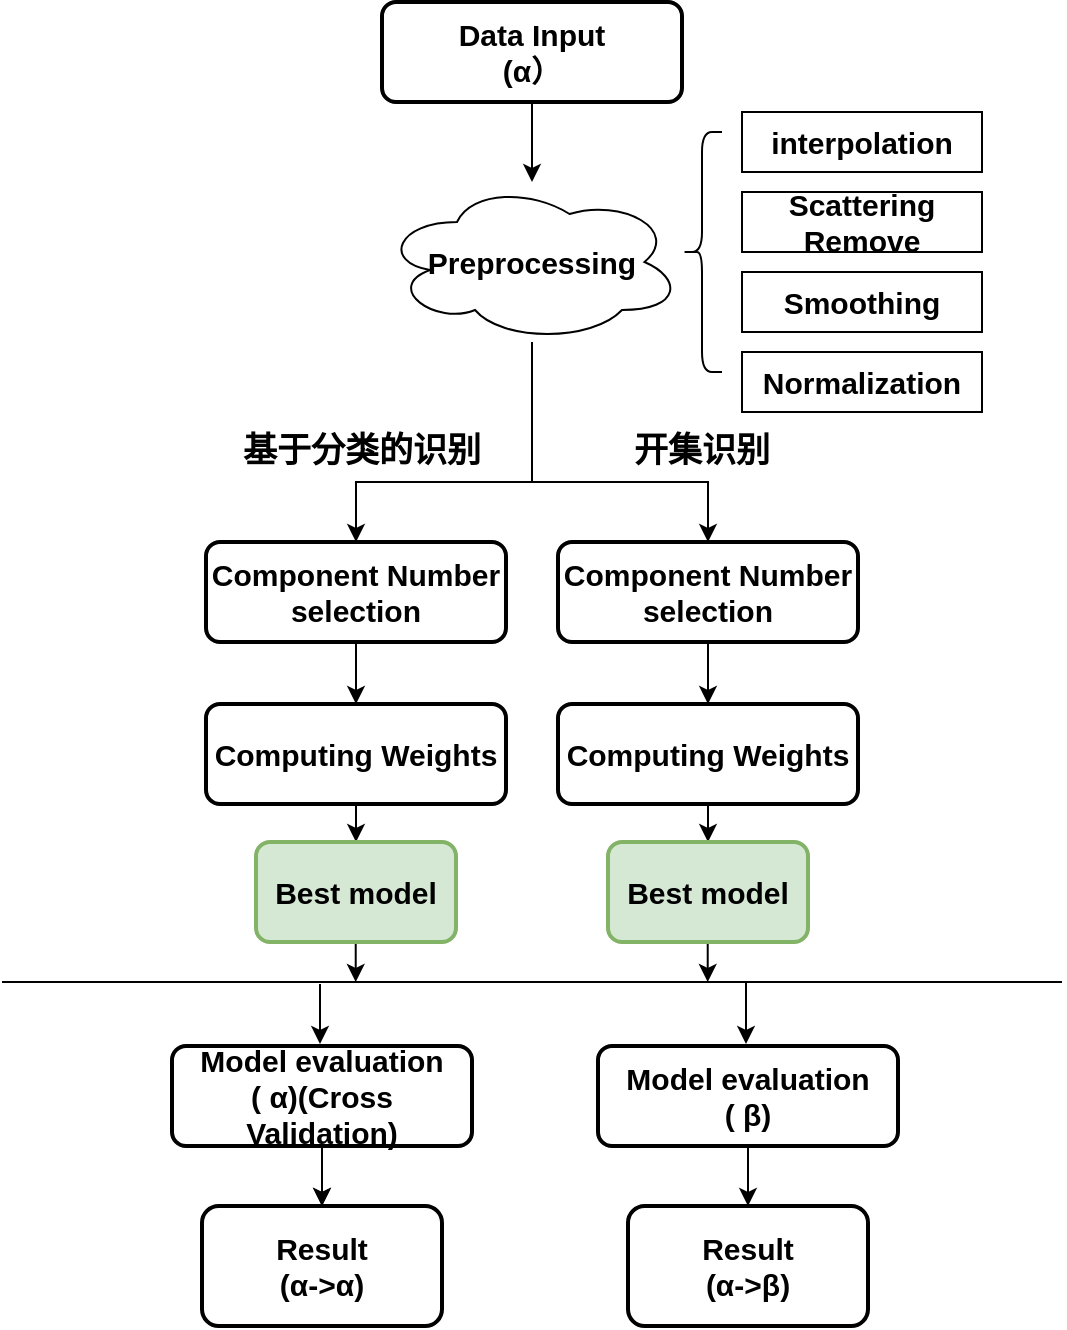 <mxfile version="21.7.2" type="github">
  <diagram name="第 1 页" id="fnBkCTot6Ez0o81d7CIG">
    <mxGraphModel dx="496" dy="1459" grid="1" gridSize="10" guides="1" tooltips="1" connect="1" arrows="1" fold="1" page="1" pageScale="1" pageWidth="827" pageHeight="1169" math="0" shadow="0">
      <root>
        <mxCell id="0" />
        <mxCell id="1" parent="0" />
        <mxCell id="kYNa-zEm1gCkG2qr6x2S-17" value="" style="edgeStyle=orthogonalEdgeStyle;rounded=0;orthogonalLoop=1;jettySize=auto;html=1;fontSize=15;fontStyle=1" parent="1" source="kYNa-zEm1gCkG2qr6x2S-15" target="kYNa-zEm1gCkG2qr6x2S-16" edge="1">
          <mxGeometry relative="1" as="geometry" />
        </mxCell>
        <mxCell id="kYNa-zEm1gCkG2qr6x2S-15" value="Data Input&lt;br style=&quot;font-size: 15px;&quot;&gt;(α）" style="rounded=1;whiteSpace=wrap;html=1;absoluteArcSize=1;arcSize=14;strokeWidth=2;fontSize=15;fontStyle=1" parent="1" vertex="1">
          <mxGeometry x="330" y="80" width="150" height="50" as="geometry" />
        </mxCell>
        <mxCell id="kYNa-zEm1gCkG2qr6x2S-50" value="" style="edgeStyle=orthogonalEdgeStyle;rounded=0;orthogonalLoop=1;jettySize=auto;html=1;fontSize=15;fontStyle=1" parent="1" source="kYNa-zEm1gCkG2qr6x2S-16" target="kYNa-zEm1gCkG2qr6x2S-28" edge="1">
          <mxGeometry relative="1" as="geometry">
            <Array as="points">
              <mxPoint x="405" y="320" />
              <mxPoint x="493" y="320" />
            </Array>
          </mxGeometry>
        </mxCell>
        <mxCell id="kYNa-zEm1gCkG2qr6x2S-16" value="Preprocessing" style="ellipse;shape=cloud;whiteSpace=wrap;html=1;fontSize=15;fontStyle=1" parent="1" vertex="1">
          <mxGeometry x="330" y="170" width="150" height="80" as="geometry" />
        </mxCell>
        <mxCell id="kYNa-zEm1gCkG2qr6x2S-18" value="" style="shape=curlyBracket;whiteSpace=wrap;html=1;rounded=1;labelPosition=left;verticalLabelPosition=middle;align=right;verticalAlign=middle;fontSize=15;fontStyle=1" parent="1" vertex="1">
          <mxGeometry x="480" y="145" width="20" height="120" as="geometry" />
        </mxCell>
        <mxCell id="kYNa-zEm1gCkG2qr6x2S-19" value="interpolation" style="rounded=0;whiteSpace=wrap;html=1;fontSize=15;fontStyle=1" parent="1" vertex="1">
          <mxGeometry x="510" y="135" width="120" height="30" as="geometry" />
        </mxCell>
        <mxCell id="kYNa-zEm1gCkG2qr6x2S-20" value="Scattering Remove" style="rounded=0;whiteSpace=wrap;html=1;fontSize=15;fontStyle=1" parent="1" vertex="1">
          <mxGeometry x="510" y="175" width="120" height="30" as="geometry" />
        </mxCell>
        <mxCell id="kYNa-zEm1gCkG2qr6x2S-21" value="Normalization" style="rounded=0;whiteSpace=wrap;html=1;fontSize=15;fontStyle=1" parent="1" vertex="1">
          <mxGeometry x="510" y="255" width="120" height="30" as="geometry" />
        </mxCell>
        <mxCell id="kYNa-zEm1gCkG2qr6x2S-22" value="Smoothing" style="rounded=0;whiteSpace=wrap;html=1;fontSize=15;fontStyle=1" parent="1" vertex="1">
          <mxGeometry x="510" y="215" width="120" height="30" as="geometry" />
        </mxCell>
        <mxCell id="kYNa-zEm1gCkG2qr6x2S-39" value="" style="edgeStyle=orthogonalEdgeStyle;rounded=0;orthogonalLoop=1;jettySize=auto;html=1;fontSize=15;fontStyle=1" parent="1" source="kYNa-zEm1gCkG2qr6x2S-27" target="kYNa-zEm1gCkG2qr6x2S-37" edge="1">
          <mxGeometry relative="1" as="geometry" />
        </mxCell>
        <mxCell id="kYNa-zEm1gCkG2qr6x2S-27" value="Component Number&lt;br style=&quot;border-color: var(--border-color); font-size: 15px;&quot;&gt;selection" style="rounded=1;whiteSpace=wrap;html=1;absoluteArcSize=1;arcSize=14;strokeWidth=2;fontSize=15;fontStyle=1" parent="1" vertex="1">
          <mxGeometry x="242" y="350" width="150" height="50" as="geometry" />
        </mxCell>
        <mxCell id="kYNa-zEm1gCkG2qr6x2S-41" value="" style="edgeStyle=orthogonalEdgeStyle;rounded=0;orthogonalLoop=1;jettySize=auto;html=1;fontSize=15;fontStyle=1" parent="1" source="kYNa-zEm1gCkG2qr6x2S-28" target="kYNa-zEm1gCkG2qr6x2S-40" edge="1">
          <mxGeometry relative="1" as="geometry" />
        </mxCell>
        <mxCell id="kYNa-zEm1gCkG2qr6x2S-28" value="Component Number&lt;br style=&quot;border-color: var(--border-color); font-size: 15px;&quot;&gt;selection" style="rounded=1;whiteSpace=wrap;html=1;absoluteArcSize=1;arcSize=14;strokeWidth=2;fontSize=15;fontStyle=1" parent="1" vertex="1">
          <mxGeometry x="418" y="350" width="150" height="50" as="geometry" />
        </mxCell>
        <mxCell id="kYNa-zEm1gCkG2qr6x2S-58" value="" style="edgeStyle=orthogonalEdgeStyle;rounded=0;orthogonalLoop=1;jettySize=auto;html=1;fontSize=15;fontStyle=1" parent="1" source="kYNa-zEm1gCkG2qr6x2S-37" target="kYNa-zEm1gCkG2qr6x2S-48" edge="1">
          <mxGeometry relative="1" as="geometry" />
        </mxCell>
        <mxCell id="kYNa-zEm1gCkG2qr6x2S-37" value="Computing Weights" style="rounded=1;whiteSpace=wrap;html=1;absoluteArcSize=1;arcSize=14;strokeWidth=2;fontSize=15;fontStyle=1" parent="1" vertex="1">
          <mxGeometry x="242" y="431" width="150" height="50" as="geometry" />
        </mxCell>
        <mxCell id="kYNa-zEm1gCkG2qr6x2S-57" value="" style="edgeStyle=orthogonalEdgeStyle;rounded=0;orthogonalLoop=1;jettySize=auto;html=1;fontSize=15;fontStyle=1" parent="1" source="kYNa-zEm1gCkG2qr6x2S-40" target="kYNa-zEm1gCkG2qr6x2S-49" edge="1">
          <mxGeometry relative="1" as="geometry" />
        </mxCell>
        <mxCell id="kYNa-zEm1gCkG2qr6x2S-40" value="Computing Weights" style="rounded=1;whiteSpace=wrap;html=1;absoluteArcSize=1;arcSize=14;strokeWidth=2;fontSize=15;fontStyle=1" parent="1" vertex="1">
          <mxGeometry x="418" y="431" width="150" height="50" as="geometry" />
        </mxCell>
        <mxCell id="kYNa-zEm1gCkG2qr6x2S-48" value="Best model" style="rounded=1;whiteSpace=wrap;html=1;absoluteArcSize=1;arcSize=14;strokeWidth=2;fillColor=#d5e8d4;strokeColor=#82b366;fontSize=15;fontStyle=1" parent="1" vertex="1">
          <mxGeometry x="267" y="500" width="100" height="50" as="geometry" />
        </mxCell>
        <mxCell id="kYNa-zEm1gCkG2qr6x2S-49" value="Best model" style="rounded=1;whiteSpace=wrap;html=1;absoluteArcSize=1;arcSize=14;strokeWidth=2;fillColor=#d5e8d4;strokeColor=#82b366;fontSize=15;fontStyle=1" parent="1" vertex="1">
          <mxGeometry x="443" y="500" width="100" height="50" as="geometry" />
        </mxCell>
        <mxCell id="kYNa-zEm1gCkG2qr6x2S-53" value="" style="edgeStyle=orthogonalEdgeStyle;rounded=0;orthogonalLoop=1;jettySize=auto;html=1;entryX=0.5;entryY=0;entryDx=0;entryDy=0;fontSize=15;fontStyle=1" parent="1" target="kYNa-zEm1gCkG2qr6x2S-27" edge="1">
          <mxGeometry relative="1" as="geometry">
            <mxPoint x="410" y="320" as="sourcePoint" />
            <mxPoint x="503" y="360" as="targetPoint" />
            <Array as="points">
              <mxPoint x="317" y="320" />
            </Array>
          </mxGeometry>
        </mxCell>
        <mxCell id="kYNa-zEm1gCkG2qr6x2S-66" value="" style="edgeStyle=orthogonalEdgeStyle;rounded=0;orthogonalLoop=1;jettySize=auto;html=1;fontSize=15;fontStyle=1" parent="1" source="kYNa-zEm1gCkG2qr6x2S-61" target="kYNa-zEm1gCkG2qr6x2S-65" edge="1">
          <mxGeometry relative="1" as="geometry" />
        </mxCell>
        <mxCell id="kYNa-zEm1gCkG2qr6x2S-61" value="Model evaluation&lt;br style=&quot;font-size: 15px;&quot;&gt;(&amp;nbsp;β)" style="rounded=1;whiteSpace=wrap;html=1;absoluteArcSize=1;arcSize=14;strokeWidth=2;fontSize=15;fontStyle=1" parent="1" vertex="1">
          <mxGeometry x="438" y="602" width="150" height="50" as="geometry" />
        </mxCell>
        <mxCell id="kYNa-zEm1gCkG2qr6x2S-64" value="" style="edgeStyle=orthogonalEdgeStyle;rounded=0;orthogonalLoop=1;jettySize=auto;html=1;fontSize=15;fontStyle=1" parent="1" source="kYNa-zEm1gCkG2qr6x2S-62" target="kYNa-zEm1gCkG2qr6x2S-63" edge="1">
          <mxGeometry relative="1" as="geometry" />
        </mxCell>
        <mxCell id="kYNa-zEm1gCkG2qr6x2S-73" value="" style="edgeStyle=orthogonalEdgeStyle;rounded=0;orthogonalLoop=1;jettySize=auto;html=1;" parent="1" source="kYNa-zEm1gCkG2qr6x2S-62" target="kYNa-zEm1gCkG2qr6x2S-63" edge="1">
          <mxGeometry relative="1" as="geometry" />
        </mxCell>
        <mxCell id="kYNa-zEm1gCkG2qr6x2S-62" value="Model evaluation&lt;br style=&quot;font-size: 15px;&quot;&gt;( α)(Cross Validation)" style="rounded=1;whiteSpace=wrap;html=1;absoluteArcSize=1;arcSize=14;strokeWidth=2;fontSize=15;fontStyle=1" parent="1" vertex="1">
          <mxGeometry x="225" y="602" width="150" height="50" as="geometry" />
        </mxCell>
        <mxCell id="kYNa-zEm1gCkG2qr6x2S-63" value="Result&lt;br style=&quot;font-size: 15px;&quot;&gt;(α-&amp;gt;α)" style="whiteSpace=wrap;html=1;rounded=1;arcSize=14;strokeWidth=2;fontSize=15;fontStyle=1" parent="1" vertex="1">
          <mxGeometry x="240" y="682" width="120" height="60" as="geometry" />
        </mxCell>
        <mxCell id="kYNa-zEm1gCkG2qr6x2S-65" value="Result&lt;br style=&quot;font-size: 15px;&quot;&gt;(α-&amp;gt;β)" style="whiteSpace=wrap;html=1;rounded=1;arcSize=14;strokeWidth=2;fontSize=15;fontStyle=1" parent="1" vertex="1">
          <mxGeometry x="453" y="682" width="120" height="60" as="geometry" />
        </mxCell>
        <mxCell id="kYNa-zEm1gCkG2qr6x2S-67" value="" style="endArrow=none;html=1;rounded=0;" parent="1" edge="1">
          <mxGeometry width="50" height="50" relative="1" as="geometry">
            <mxPoint x="140" y="570" as="sourcePoint" />
            <mxPoint x="670" y="570" as="targetPoint" />
          </mxGeometry>
        </mxCell>
        <mxCell id="kYNa-zEm1gCkG2qr6x2S-70" value="" style="edgeStyle=orthogonalEdgeStyle;rounded=0;orthogonalLoop=1;jettySize=auto;html=1;fontSize=15;fontStyle=1" parent="1" edge="1">
          <mxGeometry relative="1" as="geometry">
            <mxPoint x="316.86" y="551" as="sourcePoint" />
            <mxPoint x="316.86" y="570" as="targetPoint" />
          </mxGeometry>
        </mxCell>
        <mxCell id="kYNa-zEm1gCkG2qr6x2S-71" value="" style="edgeStyle=orthogonalEdgeStyle;rounded=0;orthogonalLoop=1;jettySize=auto;html=1;fontSize=15;fontStyle=1" parent="1" edge="1">
          <mxGeometry relative="1" as="geometry">
            <mxPoint x="492.86" y="551" as="sourcePoint" />
            <mxPoint x="492.86" y="570" as="targetPoint" />
          </mxGeometry>
        </mxCell>
        <mxCell id="kYNa-zEm1gCkG2qr6x2S-74" value="" style="edgeStyle=orthogonalEdgeStyle;rounded=0;orthogonalLoop=1;jettySize=auto;html=1;fontSize=15;fontStyle=1" parent="1" edge="1">
          <mxGeometry relative="1" as="geometry">
            <mxPoint x="508" y="570" as="sourcePoint" />
            <mxPoint x="512" y="601" as="targetPoint" />
          </mxGeometry>
        </mxCell>
        <mxCell id="kYNa-zEm1gCkG2qr6x2S-75" value="" style="edgeStyle=orthogonalEdgeStyle;rounded=0;orthogonalLoop=1;jettySize=auto;html=1;" parent="1" edge="1">
          <mxGeometry relative="1" as="geometry">
            <mxPoint x="299" y="571" as="sourcePoint" />
            <mxPoint x="299" y="601" as="targetPoint" />
          </mxGeometry>
        </mxCell>
        <mxCell id="kYNa-zEm1gCkG2qr6x2S-77" value="&lt;span style=&quot;font-size: 17px;&quot;&gt;&lt;b&gt;基于分类的识别&lt;br&gt;&lt;/b&gt;&lt;/span&gt;" style="text;html=1;strokeColor=none;fillColor=none;align=center;verticalAlign=middle;whiteSpace=wrap;rounded=0;" parent="1" vertex="1">
          <mxGeometry x="250" y="290" width="140" height="30" as="geometry" />
        </mxCell>
        <mxCell id="IyISo54-lIeVoVc3-dM5-1" value="&lt;span style=&quot;font-size: 17px;&quot;&gt;&lt;b&gt;开集识别&lt;br&gt;&lt;/b&gt;&lt;/span&gt;" style="text;html=1;strokeColor=none;fillColor=none;align=center;verticalAlign=middle;whiteSpace=wrap;rounded=0;" vertex="1" parent="1">
          <mxGeometry x="420" y="290" width="140" height="30" as="geometry" />
        </mxCell>
      </root>
    </mxGraphModel>
  </diagram>
</mxfile>
